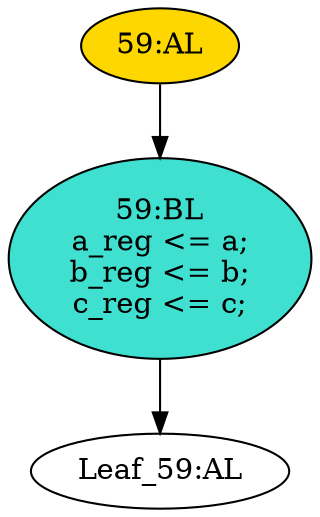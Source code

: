 strict digraph "" {
	node [label="\N"];
	"Leaf_59:AL"	 [def_var="['b_reg', 'c_reg', 'a_reg']",
		label="Leaf_59:AL"];
	"59:AL"	 [ast="<pyverilog.vparser.ast.Always object at 0x7f7dfefc1310>",
		clk_sens=True,
		fillcolor=gold,
		label="59:AL",
		sens="['clk']",
		statements="[]",
		style=filled,
		typ=Always,
		use_var="['a', 'c', 'b']"];
	"59:BL"	 [ast="<pyverilog.vparser.ast.Block object at 0x7f7dfefc1490>",
		fillcolor=turquoise,
		label="59:BL
a_reg <= a;
b_reg <= b;
c_reg <= c;",
		statements="[<pyverilog.vparser.ast.NonblockingSubstitution object at 0x7f7dfefc14d0>, <pyverilog.vparser.ast.NonblockingSubstitution object \
at 0x7f7dfefc1650>, <pyverilog.vparser.ast.NonblockingSubstitution object at 0x7f7dfefc1790>]",
		style=filled,
		typ=Block];
	"59:AL" -> "59:BL"	 [cond="[]",
		lineno=None];
	"59:BL" -> "Leaf_59:AL"	 [cond="[]",
		lineno=None];
}
